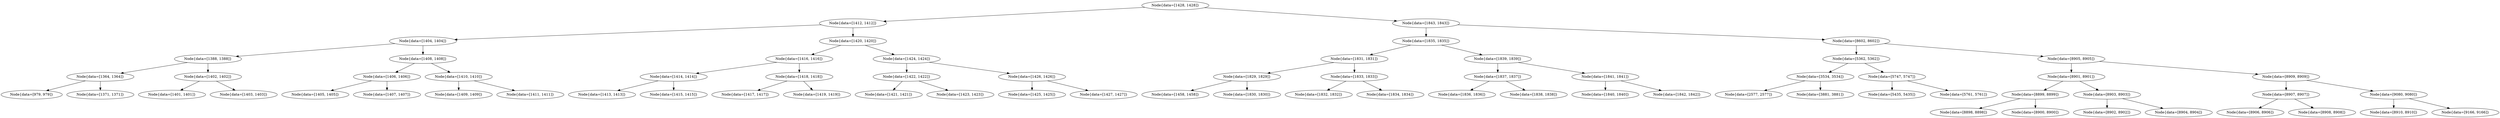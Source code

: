 digraph G{
341121903 [label="Node{data=[1428, 1428]}"]
341121903 -> 809750688
809750688 [label="Node{data=[1412, 1412]}"]
809750688 -> 2105176123
2105176123 [label="Node{data=[1404, 1404]}"]
2105176123 -> 469517929
469517929 [label="Node{data=[1388, 1388]}"]
469517929 -> 667858970
667858970 [label="Node{data=[1364, 1364]}"]
667858970 -> 161917587
161917587 [label="Node{data=[979, 979]}"]
667858970 -> 670296116
670296116 [label="Node{data=[1371, 1371]}"]
469517929 -> 1581591981
1581591981 [label="Node{data=[1402, 1402]}"]
1581591981 -> 202981399
202981399 [label="Node{data=[1401, 1401]}"]
1581591981 -> 811041077
811041077 [label="Node{data=[1403, 1403]}"]
2105176123 -> 140340547
140340547 [label="Node{data=[1408, 1408]}"]
140340547 -> 2130837920
2130837920 [label="Node{data=[1406, 1406]}"]
2130837920 -> 970846127
970846127 [label="Node{data=[1405, 1405]}"]
2130837920 -> 898600840
898600840 [label="Node{data=[1407, 1407]}"]
140340547 -> 1448860431
1448860431 [label="Node{data=[1410, 1410]}"]
1448860431 -> 960225125
960225125 [label="Node{data=[1409, 1409]}"]
1448860431 -> 1875767162
1875767162 [label="Node{data=[1411, 1411]}"]
809750688 -> 653778628
653778628 [label="Node{data=[1420, 1420]}"]
653778628 -> 788327094
788327094 [label="Node{data=[1416, 1416]}"]
788327094 -> 1239144699
1239144699 [label="Node{data=[1414, 1414]}"]
1239144699 -> 1231898757
1231898757 [label="Node{data=[1413, 1413]}"]
1239144699 -> 1366601362
1366601362 [label="Node{data=[1415, 1415]}"]
788327094 -> 403982160
403982160 [label="Node{data=[1418, 1418]}"]
403982160 -> 253712553
253712553 [label="Node{data=[1417, 1417]}"]
403982160 -> 747966639
747966639 [label="Node{data=[1419, 1419]}"]
653778628 -> 1491155857
1491155857 [label="Node{data=[1424, 1424]}"]
1491155857 -> 1651886362
1651886362 [label="Node{data=[1422, 1422]}"]
1651886362 -> 391778285
391778285 [label="Node{data=[1421, 1421]}"]
1651886362 -> 323904961
323904961 [label="Node{data=[1423, 1423]}"]
1491155857 -> 1117976970
1117976970 [label="Node{data=[1426, 1426]}"]
1117976970 -> 240375261
240375261 [label="Node{data=[1425, 1425]}"]
1117976970 -> 1227982493
1227982493 [label="Node{data=[1427, 1427]}"]
341121903 -> 699503127
699503127 [label="Node{data=[1843, 1843]}"]
699503127 -> 2089439234
2089439234 [label="Node{data=[1835, 1835]}"]
2089439234 -> 1818730355
1818730355 [label="Node{data=[1831, 1831]}"]
1818730355 -> 690485516
690485516 [label="Node{data=[1829, 1829]}"]
690485516 -> 212072213
212072213 [label="Node{data=[1458, 1458]}"]
690485516 -> 579316931
579316931 [label="Node{data=[1830, 1830]}"]
1818730355 -> 1917527015
1917527015 [label="Node{data=[1833, 1833]}"]
1917527015 -> 1689406267
1689406267 [label="Node{data=[1832, 1832]}"]
1917527015 -> 2000294887
2000294887 [label="Node{data=[1834, 1834]}"]
2089439234 -> 1749305463
1749305463 [label="Node{data=[1839, 1839]}"]
1749305463 -> 1136335491
1136335491 [label="Node{data=[1837, 1837]}"]
1136335491 -> 891710044
891710044 [label="Node{data=[1836, 1836]}"]
1136335491 -> 304407092
304407092 [label="Node{data=[1838, 1838]}"]
1749305463 -> 1491666935
1491666935 [label="Node{data=[1841, 1841]}"]
1491666935 -> 1125998955
1125998955 [label="Node{data=[1840, 1840]}"]
1491666935 -> 1164937182
1164937182 [label="Node{data=[1842, 1842]}"]
699503127 -> 1894770693
1894770693 [label="Node{data=[8602, 8602]}"]
1894770693 -> 1613336400
1613336400 [label="Node{data=[5362, 5362]}"]
1613336400 -> 1209510919
1209510919 [label="Node{data=[3534, 3534]}"]
1209510919 -> 1912570796
1912570796 [label="Node{data=[2577, 2577]}"]
1209510919 -> 2120217174
2120217174 [label="Node{data=[3881, 3881]}"]
1613336400 -> 1377874370
1377874370 [label="Node{data=[5747, 5747]}"]
1377874370 -> 664946709
664946709 [label="Node{data=[5435, 5435]}"]
1377874370 -> 709709230
709709230 [label="Node{data=[5761, 5761]}"]
1894770693 -> 729925619
729925619 [label="Node{data=[8905, 8905]}"]
729925619 -> 2096680416
2096680416 [label="Node{data=[8901, 8901]}"]
2096680416 -> 1227870346
1227870346 [label="Node{data=[8899, 8899]}"]
1227870346 -> 156226620
156226620 [label="Node{data=[8898, 8898]}"]
1227870346 -> 752100537
752100537 [label="Node{data=[8900, 8900]}"]
2096680416 -> 377056014
377056014 [label="Node{data=[8903, 8903]}"]
377056014 -> 560288459
560288459 [label="Node{data=[8902, 8902]}"]
377056014 -> 1451003119
1451003119 [label="Node{data=[8904, 8904]}"]
729925619 -> 1535150965
1535150965 [label="Node{data=[8909, 8909]}"]
1535150965 -> 117221904
117221904 [label="Node{data=[8907, 8907]}"]
117221904 -> 218383118
218383118 [label="Node{data=[8906, 8906]}"]
117221904 -> 1059962293
1059962293 [label="Node{data=[8908, 8908]}"]
1535150965 -> 1613320710
1613320710 [label="Node{data=[9080, 9080]}"]
1613320710 -> 65460281
65460281 [label="Node{data=[8910, 8910]}"]
1613320710 -> 743831416
743831416 [label="Node{data=[9166, 9166]}"]
}
